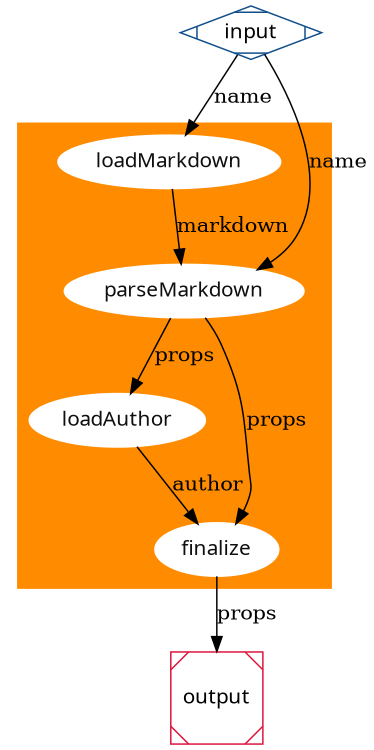digraph G {
  size="5,5";
	node [fontname=Monaco]
  
	subgraph cluster_0 {
  	style=filled;
  	color=darkorange;
  	node [style=filled,color=white,fontcolor=gray6];

		M[label="loadMarkdown"];
		P[label="parseMarkdown"];
		A[label="loadAuthor"];
		F[label="finalize"];
	}
  input -> M[label=name];
  input -> P[label=name];
	M -> P[label=markdown];
	P -> A[label=props];
	P -> F[label=props];
	A -> F[label=author];
	F -> output[label=props];
	input [shape=Mdiamond,color=dodgerblue4];
	output [shape=Msquare,color=crimson];
}
